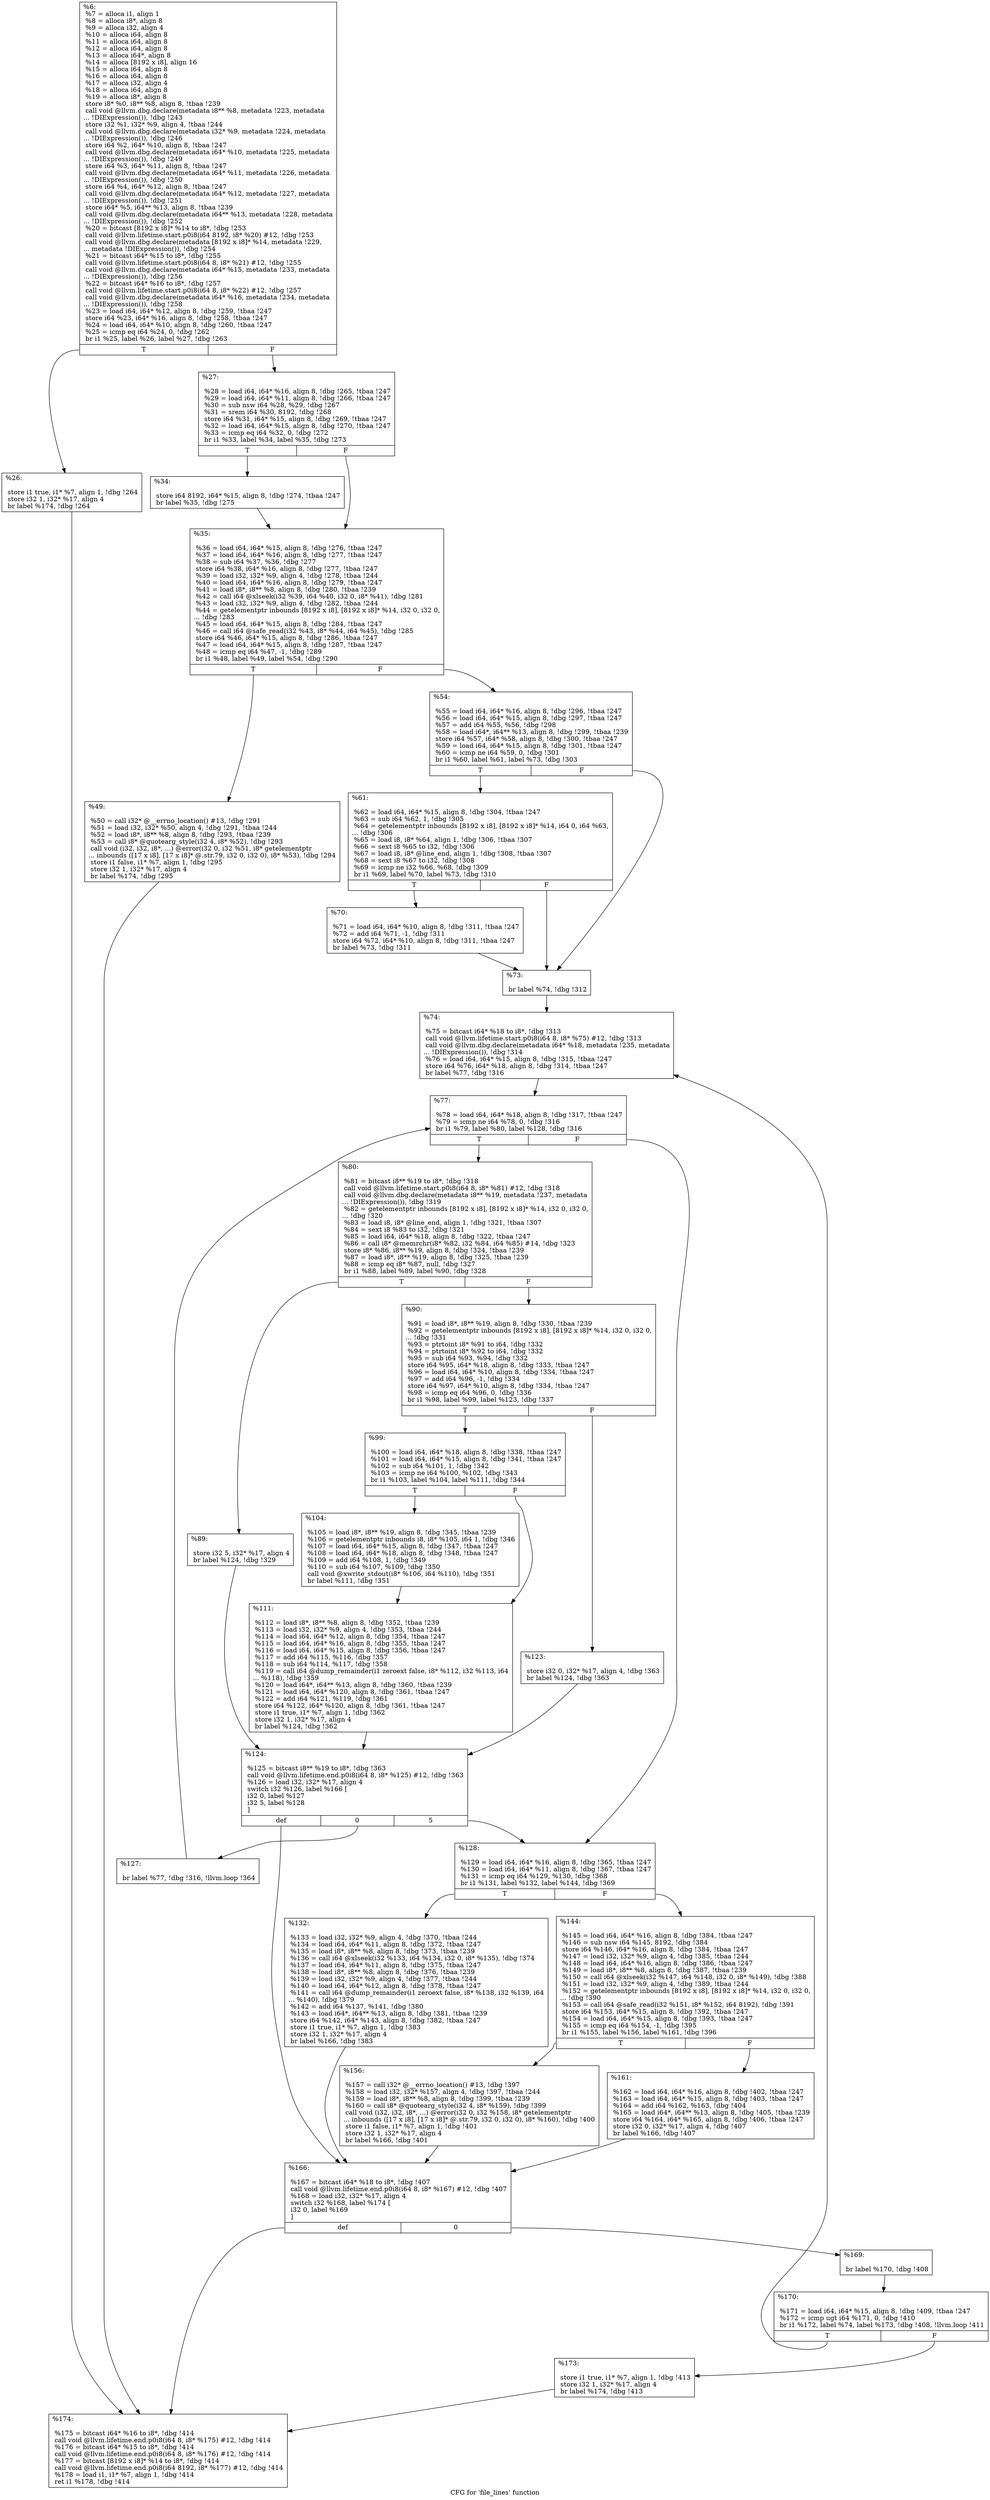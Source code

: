 digraph "CFG for 'file_lines' function" {
	label="CFG for 'file_lines' function";

	Node0x1474500 [shape=record,label="{%6:\l  %7 = alloca i1, align 1\l  %8 = alloca i8*, align 8\l  %9 = alloca i32, align 4\l  %10 = alloca i64, align 8\l  %11 = alloca i64, align 8\l  %12 = alloca i64, align 8\l  %13 = alloca i64*, align 8\l  %14 = alloca [8192 x i8], align 16\l  %15 = alloca i64, align 8\l  %16 = alloca i64, align 8\l  %17 = alloca i32, align 4\l  %18 = alloca i64, align 8\l  %19 = alloca i8*, align 8\l  store i8* %0, i8** %8, align 8, !tbaa !239\l  call void @llvm.dbg.declare(metadata i8** %8, metadata !223, metadata\l... !DIExpression()), !dbg !243\l  store i32 %1, i32* %9, align 4, !tbaa !244\l  call void @llvm.dbg.declare(metadata i32* %9, metadata !224, metadata\l... !DIExpression()), !dbg !246\l  store i64 %2, i64* %10, align 8, !tbaa !247\l  call void @llvm.dbg.declare(metadata i64* %10, metadata !225, metadata\l... !DIExpression()), !dbg !249\l  store i64 %3, i64* %11, align 8, !tbaa !247\l  call void @llvm.dbg.declare(metadata i64* %11, metadata !226, metadata\l... !DIExpression()), !dbg !250\l  store i64 %4, i64* %12, align 8, !tbaa !247\l  call void @llvm.dbg.declare(metadata i64* %12, metadata !227, metadata\l... !DIExpression()), !dbg !251\l  store i64* %5, i64** %13, align 8, !tbaa !239\l  call void @llvm.dbg.declare(metadata i64** %13, metadata !228, metadata\l... !DIExpression()), !dbg !252\l  %20 = bitcast [8192 x i8]* %14 to i8*, !dbg !253\l  call void @llvm.lifetime.start.p0i8(i64 8192, i8* %20) #12, !dbg !253\l  call void @llvm.dbg.declare(metadata [8192 x i8]* %14, metadata !229,\l... metadata !DIExpression()), !dbg !254\l  %21 = bitcast i64* %15 to i8*, !dbg !255\l  call void @llvm.lifetime.start.p0i8(i64 8, i8* %21) #12, !dbg !255\l  call void @llvm.dbg.declare(metadata i64* %15, metadata !233, metadata\l... !DIExpression()), !dbg !256\l  %22 = bitcast i64* %16 to i8*, !dbg !257\l  call void @llvm.lifetime.start.p0i8(i64 8, i8* %22) #12, !dbg !257\l  call void @llvm.dbg.declare(metadata i64* %16, metadata !234, metadata\l... !DIExpression()), !dbg !258\l  %23 = load i64, i64* %12, align 8, !dbg !259, !tbaa !247\l  store i64 %23, i64* %16, align 8, !dbg !258, !tbaa !247\l  %24 = load i64, i64* %10, align 8, !dbg !260, !tbaa !247\l  %25 = icmp eq i64 %24, 0, !dbg !262\l  br i1 %25, label %26, label %27, !dbg !263\l|{<s0>T|<s1>F}}"];
	Node0x1474500:s0 -> Node0x1474750;
	Node0x1474500:s1 -> Node0x14747a0;
	Node0x1474750 [shape=record,label="{%26:\l\l  store i1 true, i1* %7, align 1, !dbg !264\l  store i32 1, i32* %17, align 4\l  br label %174, !dbg !264\l}"];
	Node0x1474750 -> Node0x1475060;
	Node0x14747a0 [shape=record,label="{%27:\l\l  %28 = load i64, i64* %16, align 8, !dbg !265, !tbaa !247\l  %29 = load i64, i64* %11, align 8, !dbg !266, !tbaa !247\l  %30 = sub nsw i64 %28, %29, !dbg !267\l  %31 = srem i64 %30, 8192, !dbg !268\l  store i64 %31, i64* %15, align 8, !dbg !269, !tbaa !247\l  %32 = load i64, i64* %15, align 8, !dbg !270, !tbaa !247\l  %33 = icmp eq i64 %32, 0, !dbg !272\l  br i1 %33, label %34, label %35, !dbg !273\l|{<s0>T|<s1>F}}"];
	Node0x14747a0:s0 -> Node0x14747f0;
	Node0x14747a0:s1 -> Node0x1474840;
	Node0x14747f0 [shape=record,label="{%34:\l\l  store i64 8192, i64* %15, align 8, !dbg !274, !tbaa !247\l  br label %35, !dbg !275\l}"];
	Node0x14747f0 -> Node0x1474840;
	Node0x1474840 [shape=record,label="{%35:\l\l  %36 = load i64, i64* %15, align 8, !dbg !276, !tbaa !247\l  %37 = load i64, i64* %16, align 8, !dbg !277, !tbaa !247\l  %38 = sub i64 %37, %36, !dbg !277\l  store i64 %38, i64* %16, align 8, !dbg !277, !tbaa !247\l  %39 = load i32, i32* %9, align 4, !dbg !278, !tbaa !244\l  %40 = load i64, i64* %16, align 8, !dbg !279, !tbaa !247\l  %41 = load i8*, i8** %8, align 8, !dbg !280, !tbaa !239\l  %42 = call i64 @xlseek(i32 %39, i64 %40, i32 0, i8* %41), !dbg !281\l  %43 = load i32, i32* %9, align 4, !dbg !282, !tbaa !244\l  %44 = getelementptr inbounds [8192 x i8], [8192 x i8]* %14, i32 0, i32 0,\l... !dbg !283\l  %45 = load i64, i64* %15, align 8, !dbg !284, !tbaa !247\l  %46 = call i64 @safe_read(i32 %43, i8* %44, i64 %45), !dbg !285\l  store i64 %46, i64* %15, align 8, !dbg !286, !tbaa !247\l  %47 = load i64, i64* %15, align 8, !dbg !287, !tbaa !247\l  %48 = icmp eq i64 %47, -1, !dbg !289\l  br i1 %48, label %49, label %54, !dbg !290\l|{<s0>T|<s1>F}}"];
	Node0x1474840:s0 -> Node0x1474890;
	Node0x1474840:s1 -> Node0x14748e0;
	Node0x1474890 [shape=record,label="{%49:\l\l  %50 = call i32* @__errno_location() #13, !dbg !291\l  %51 = load i32, i32* %50, align 4, !dbg !291, !tbaa !244\l  %52 = load i8*, i8** %8, align 8, !dbg !293, !tbaa !239\l  %53 = call i8* @quotearg_style(i32 4, i8* %52), !dbg !293\l  call void (i32, i32, i8*, ...) @error(i32 0, i32 %51, i8* getelementptr\l... inbounds ([17 x i8], [17 x i8]* @.str.79, i32 0, i32 0), i8* %53), !dbg !294\l  store i1 false, i1* %7, align 1, !dbg !295\l  store i32 1, i32* %17, align 4\l  br label %174, !dbg !295\l}"];
	Node0x1474890 -> Node0x1475060;
	Node0x14748e0 [shape=record,label="{%54:\l\l  %55 = load i64, i64* %16, align 8, !dbg !296, !tbaa !247\l  %56 = load i64, i64* %15, align 8, !dbg !297, !tbaa !247\l  %57 = add i64 %55, %56, !dbg !298\l  %58 = load i64*, i64** %13, align 8, !dbg !299, !tbaa !239\l  store i64 %57, i64* %58, align 8, !dbg !300, !tbaa !247\l  %59 = load i64, i64* %15, align 8, !dbg !301, !tbaa !247\l  %60 = icmp ne i64 %59, 0, !dbg !301\l  br i1 %60, label %61, label %73, !dbg !303\l|{<s0>T|<s1>F}}"];
	Node0x14748e0:s0 -> Node0x1474930;
	Node0x14748e0:s1 -> Node0x14749d0;
	Node0x1474930 [shape=record,label="{%61:\l\l  %62 = load i64, i64* %15, align 8, !dbg !304, !tbaa !247\l  %63 = sub i64 %62, 1, !dbg !305\l  %64 = getelementptr inbounds [8192 x i8], [8192 x i8]* %14, i64 0, i64 %63,\l... !dbg !306\l  %65 = load i8, i8* %64, align 1, !dbg !306, !tbaa !307\l  %66 = sext i8 %65 to i32, !dbg !306\l  %67 = load i8, i8* @line_end, align 1, !dbg !308, !tbaa !307\l  %68 = sext i8 %67 to i32, !dbg !308\l  %69 = icmp ne i32 %66, %68, !dbg !309\l  br i1 %69, label %70, label %73, !dbg !310\l|{<s0>T|<s1>F}}"];
	Node0x1474930:s0 -> Node0x1474980;
	Node0x1474930:s1 -> Node0x14749d0;
	Node0x1474980 [shape=record,label="{%70:\l\l  %71 = load i64, i64* %10, align 8, !dbg !311, !tbaa !247\l  %72 = add i64 %71, -1, !dbg !311\l  store i64 %72, i64* %10, align 8, !dbg !311, !tbaa !247\l  br label %73, !dbg !311\l}"];
	Node0x1474980 -> Node0x14749d0;
	Node0x14749d0 [shape=record,label="{%73:\l\l  br label %74, !dbg !312\l}"];
	Node0x14749d0 -> Node0x1474a20;
	Node0x1474a20 [shape=record,label="{%74:\l\l  %75 = bitcast i64* %18 to i8*, !dbg !313\l  call void @llvm.lifetime.start.p0i8(i64 8, i8* %75) #12, !dbg !313\l  call void @llvm.dbg.declare(metadata i64* %18, metadata !235, metadata\l... !DIExpression()), !dbg !314\l  %76 = load i64, i64* %15, align 8, !dbg !315, !tbaa !247\l  store i64 %76, i64* %18, align 8, !dbg !314, !tbaa !247\l  br label %77, !dbg !316\l}"];
	Node0x1474a20 -> Node0x1474a70;
	Node0x1474a70 [shape=record,label="{%77:\l\l  %78 = load i64, i64* %18, align 8, !dbg !317, !tbaa !247\l  %79 = icmp ne i64 %78, 0, !dbg !316\l  br i1 %79, label %80, label %128, !dbg !316\l|{<s0>T|<s1>F}}"];
	Node0x1474a70:s0 -> Node0x1474ac0;
	Node0x1474a70:s1 -> Node0x1474d90;
	Node0x1474ac0 [shape=record,label="{%80:\l\l  %81 = bitcast i8** %19 to i8*, !dbg !318\l  call void @llvm.lifetime.start.p0i8(i64 8, i8* %81) #12, !dbg !318\l  call void @llvm.dbg.declare(metadata i8** %19, metadata !237, metadata\l... !DIExpression()), !dbg !319\l  %82 = getelementptr inbounds [8192 x i8], [8192 x i8]* %14, i32 0, i32 0,\l... !dbg !320\l  %83 = load i8, i8* @line_end, align 1, !dbg !321, !tbaa !307\l  %84 = sext i8 %83 to i32, !dbg !321\l  %85 = load i64, i64* %18, align 8, !dbg !322, !tbaa !247\l  %86 = call i8* @memrchr(i8* %82, i32 %84, i64 %85) #14, !dbg !323\l  store i8* %86, i8** %19, align 8, !dbg !324, !tbaa !239\l  %87 = load i8*, i8** %19, align 8, !dbg !325, !tbaa !239\l  %88 = icmp eq i8* %87, null, !dbg !327\l  br i1 %88, label %89, label %90, !dbg !328\l|{<s0>T|<s1>F}}"];
	Node0x1474ac0:s0 -> Node0x1474b10;
	Node0x1474ac0:s1 -> Node0x1474b60;
	Node0x1474b10 [shape=record,label="{%89:\l\l  store i32 5, i32* %17, align 4\l  br label %124, !dbg !329\l}"];
	Node0x1474b10 -> Node0x1474cf0;
	Node0x1474b60 [shape=record,label="{%90:\l\l  %91 = load i8*, i8** %19, align 8, !dbg !330, !tbaa !239\l  %92 = getelementptr inbounds [8192 x i8], [8192 x i8]* %14, i32 0, i32 0,\l... !dbg !331\l  %93 = ptrtoint i8* %91 to i64, !dbg !332\l  %94 = ptrtoint i8* %92 to i64, !dbg !332\l  %95 = sub i64 %93, %94, !dbg !332\l  store i64 %95, i64* %18, align 8, !dbg !333, !tbaa !247\l  %96 = load i64, i64* %10, align 8, !dbg !334, !tbaa !247\l  %97 = add i64 %96, -1, !dbg !334\l  store i64 %97, i64* %10, align 8, !dbg !334, !tbaa !247\l  %98 = icmp eq i64 %96, 0, !dbg !336\l  br i1 %98, label %99, label %123, !dbg !337\l|{<s0>T|<s1>F}}"];
	Node0x1474b60:s0 -> Node0x1474bb0;
	Node0x1474b60:s1 -> Node0x1474ca0;
	Node0x1474bb0 [shape=record,label="{%99:\l\l  %100 = load i64, i64* %18, align 8, !dbg !338, !tbaa !247\l  %101 = load i64, i64* %15, align 8, !dbg !341, !tbaa !247\l  %102 = sub i64 %101, 1, !dbg !342\l  %103 = icmp ne i64 %100, %102, !dbg !343\l  br i1 %103, label %104, label %111, !dbg !344\l|{<s0>T|<s1>F}}"];
	Node0x1474bb0:s0 -> Node0x1474c00;
	Node0x1474bb0:s1 -> Node0x1474c50;
	Node0x1474c00 [shape=record,label="{%104:\l\l  %105 = load i8*, i8** %19, align 8, !dbg !345, !tbaa !239\l  %106 = getelementptr inbounds i8, i8* %105, i64 1, !dbg !346\l  %107 = load i64, i64* %15, align 8, !dbg !347, !tbaa !247\l  %108 = load i64, i64* %18, align 8, !dbg !348, !tbaa !247\l  %109 = add i64 %108, 1, !dbg !349\l  %110 = sub i64 %107, %109, !dbg !350\l  call void @xwrite_stdout(i8* %106, i64 %110), !dbg !351\l  br label %111, !dbg !351\l}"];
	Node0x1474c00 -> Node0x1474c50;
	Node0x1474c50 [shape=record,label="{%111:\l\l  %112 = load i8*, i8** %8, align 8, !dbg !352, !tbaa !239\l  %113 = load i32, i32* %9, align 4, !dbg !353, !tbaa !244\l  %114 = load i64, i64* %12, align 8, !dbg !354, !tbaa !247\l  %115 = load i64, i64* %16, align 8, !dbg !355, !tbaa !247\l  %116 = load i64, i64* %15, align 8, !dbg !356, !tbaa !247\l  %117 = add i64 %115, %116, !dbg !357\l  %118 = sub i64 %114, %117, !dbg !358\l  %119 = call i64 @dump_remainder(i1 zeroext false, i8* %112, i32 %113, i64\l... %118), !dbg !359\l  %120 = load i64*, i64** %13, align 8, !dbg !360, !tbaa !239\l  %121 = load i64, i64* %120, align 8, !dbg !361, !tbaa !247\l  %122 = add i64 %121, %119, !dbg !361\l  store i64 %122, i64* %120, align 8, !dbg !361, !tbaa !247\l  store i1 true, i1* %7, align 1, !dbg !362\l  store i32 1, i32* %17, align 4\l  br label %124, !dbg !362\l}"];
	Node0x1474c50 -> Node0x1474cf0;
	Node0x1474ca0 [shape=record,label="{%123:\l\l  store i32 0, i32* %17, align 4, !dbg !363\l  br label %124, !dbg !363\l}"];
	Node0x1474ca0 -> Node0x1474cf0;
	Node0x1474cf0 [shape=record,label="{%124:\l\l  %125 = bitcast i8** %19 to i8*, !dbg !363\l  call void @llvm.lifetime.end.p0i8(i64 8, i8* %125) #12, !dbg !363\l  %126 = load i32, i32* %17, align 4\l  switch i32 %126, label %166 [\l    i32 0, label %127\l    i32 5, label %128\l  ]\l|{<s0>def|<s1>0|<s2>5}}"];
	Node0x1474cf0:s0 -> Node0x1474f20;
	Node0x1474cf0:s1 -> Node0x1474d40;
	Node0x1474cf0:s2 -> Node0x1474d90;
	Node0x1474d40 [shape=record,label="{%127:\l\l  br label %77, !dbg !316, !llvm.loop !364\l}"];
	Node0x1474d40 -> Node0x1474a70;
	Node0x1474d90 [shape=record,label="{%128:\l\l  %129 = load i64, i64* %16, align 8, !dbg !365, !tbaa !247\l  %130 = load i64, i64* %11, align 8, !dbg !367, !tbaa !247\l  %131 = icmp eq i64 %129, %130, !dbg !368\l  br i1 %131, label %132, label %144, !dbg !369\l|{<s0>T|<s1>F}}"];
	Node0x1474d90:s0 -> Node0x1474de0;
	Node0x1474d90:s1 -> Node0x1474e30;
	Node0x1474de0 [shape=record,label="{%132:\l\l  %133 = load i32, i32* %9, align 4, !dbg !370, !tbaa !244\l  %134 = load i64, i64* %11, align 8, !dbg !372, !tbaa !247\l  %135 = load i8*, i8** %8, align 8, !dbg !373, !tbaa !239\l  %136 = call i64 @xlseek(i32 %133, i64 %134, i32 0, i8* %135), !dbg !374\l  %137 = load i64, i64* %11, align 8, !dbg !375, !tbaa !247\l  %138 = load i8*, i8** %8, align 8, !dbg !376, !tbaa !239\l  %139 = load i32, i32* %9, align 4, !dbg !377, !tbaa !244\l  %140 = load i64, i64* %12, align 8, !dbg !378, !tbaa !247\l  %141 = call i64 @dump_remainder(i1 zeroext false, i8* %138, i32 %139, i64\l... %140), !dbg !379\l  %142 = add i64 %137, %141, !dbg !380\l  %143 = load i64*, i64** %13, align 8, !dbg !381, !tbaa !239\l  store i64 %142, i64* %143, align 8, !dbg !382, !tbaa !247\l  store i1 true, i1* %7, align 1, !dbg !383\l  store i32 1, i32* %17, align 4\l  br label %166, !dbg !383\l}"];
	Node0x1474de0 -> Node0x1474f20;
	Node0x1474e30 [shape=record,label="{%144:\l\l  %145 = load i64, i64* %16, align 8, !dbg !384, !tbaa !247\l  %146 = sub nsw i64 %145, 8192, !dbg !384\l  store i64 %146, i64* %16, align 8, !dbg !384, !tbaa !247\l  %147 = load i32, i32* %9, align 4, !dbg !385, !tbaa !244\l  %148 = load i64, i64* %16, align 8, !dbg !386, !tbaa !247\l  %149 = load i8*, i8** %8, align 8, !dbg !387, !tbaa !239\l  %150 = call i64 @xlseek(i32 %147, i64 %148, i32 0, i8* %149), !dbg !388\l  %151 = load i32, i32* %9, align 4, !dbg !389, !tbaa !244\l  %152 = getelementptr inbounds [8192 x i8], [8192 x i8]* %14, i32 0, i32 0,\l... !dbg !390\l  %153 = call i64 @safe_read(i32 %151, i8* %152, i64 8192), !dbg !391\l  store i64 %153, i64* %15, align 8, !dbg !392, !tbaa !247\l  %154 = load i64, i64* %15, align 8, !dbg !393, !tbaa !247\l  %155 = icmp eq i64 %154, -1, !dbg !395\l  br i1 %155, label %156, label %161, !dbg !396\l|{<s0>T|<s1>F}}"];
	Node0x1474e30:s0 -> Node0x1474e80;
	Node0x1474e30:s1 -> Node0x1474ed0;
	Node0x1474e80 [shape=record,label="{%156:\l\l  %157 = call i32* @__errno_location() #13, !dbg !397\l  %158 = load i32, i32* %157, align 4, !dbg !397, !tbaa !244\l  %159 = load i8*, i8** %8, align 8, !dbg !399, !tbaa !239\l  %160 = call i8* @quotearg_style(i32 4, i8* %159), !dbg !399\l  call void (i32, i32, i8*, ...) @error(i32 0, i32 %158, i8* getelementptr\l... inbounds ([17 x i8], [17 x i8]* @.str.79, i32 0, i32 0), i8* %160), !dbg !400\l  store i1 false, i1* %7, align 1, !dbg !401\l  store i32 1, i32* %17, align 4\l  br label %166, !dbg !401\l}"];
	Node0x1474e80 -> Node0x1474f20;
	Node0x1474ed0 [shape=record,label="{%161:\l\l  %162 = load i64, i64* %16, align 8, !dbg !402, !tbaa !247\l  %163 = load i64, i64* %15, align 8, !dbg !403, !tbaa !247\l  %164 = add i64 %162, %163, !dbg !404\l  %165 = load i64*, i64** %13, align 8, !dbg !405, !tbaa !239\l  store i64 %164, i64* %165, align 8, !dbg !406, !tbaa !247\l  store i32 0, i32* %17, align 4, !dbg !407\l  br label %166, !dbg !407\l}"];
	Node0x1474ed0 -> Node0x1474f20;
	Node0x1474f20 [shape=record,label="{%166:\l\l  %167 = bitcast i64* %18 to i8*, !dbg !407\l  call void @llvm.lifetime.end.p0i8(i64 8, i8* %167) #12, !dbg !407\l  %168 = load i32, i32* %17, align 4\l  switch i32 %168, label %174 [\l    i32 0, label %169\l  ]\l|{<s0>def|<s1>0}}"];
	Node0x1474f20:s0 -> Node0x1475060;
	Node0x1474f20:s1 -> Node0x1474f70;
	Node0x1474f70 [shape=record,label="{%169:\l\l  br label %170, !dbg !408\l}"];
	Node0x1474f70 -> Node0x1474fc0;
	Node0x1474fc0 [shape=record,label="{%170:\l\l  %171 = load i64, i64* %15, align 8, !dbg !409, !tbaa !247\l  %172 = icmp ugt i64 %171, 0, !dbg !410\l  br i1 %172, label %74, label %173, !dbg !408, !llvm.loop !411\l|{<s0>T|<s1>F}}"];
	Node0x1474fc0:s0 -> Node0x1474a20;
	Node0x1474fc0:s1 -> Node0x1475010;
	Node0x1475010 [shape=record,label="{%173:\l\l  store i1 true, i1* %7, align 1, !dbg !413\l  store i32 1, i32* %17, align 4\l  br label %174, !dbg !413\l}"];
	Node0x1475010 -> Node0x1475060;
	Node0x1475060 [shape=record,label="{%174:\l\l  %175 = bitcast i64* %16 to i8*, !dbg !414\l  call void @llvm.lifetime.end.p0i8(i64 8, i8* %175) #12, !dbg !414\l  %176 = bitcast i64* %15 to i8*, !dbg !414\l  call void @llvm.lifetime.end.p0i8(i64 8, i8* %176) #12, !dbg !414\l  %177 = bitcast [8192 x i8]* %14 to i8*, !dbg !414\l  call void @llvm.lifetime.end.p0i8(i64 8192, i8* %177) #12, !dbg !414\l  %178 = load i1, i1* %7, align 1, !dbg !414\l  ret i1 %178, !dbg !414\l}"];
}
